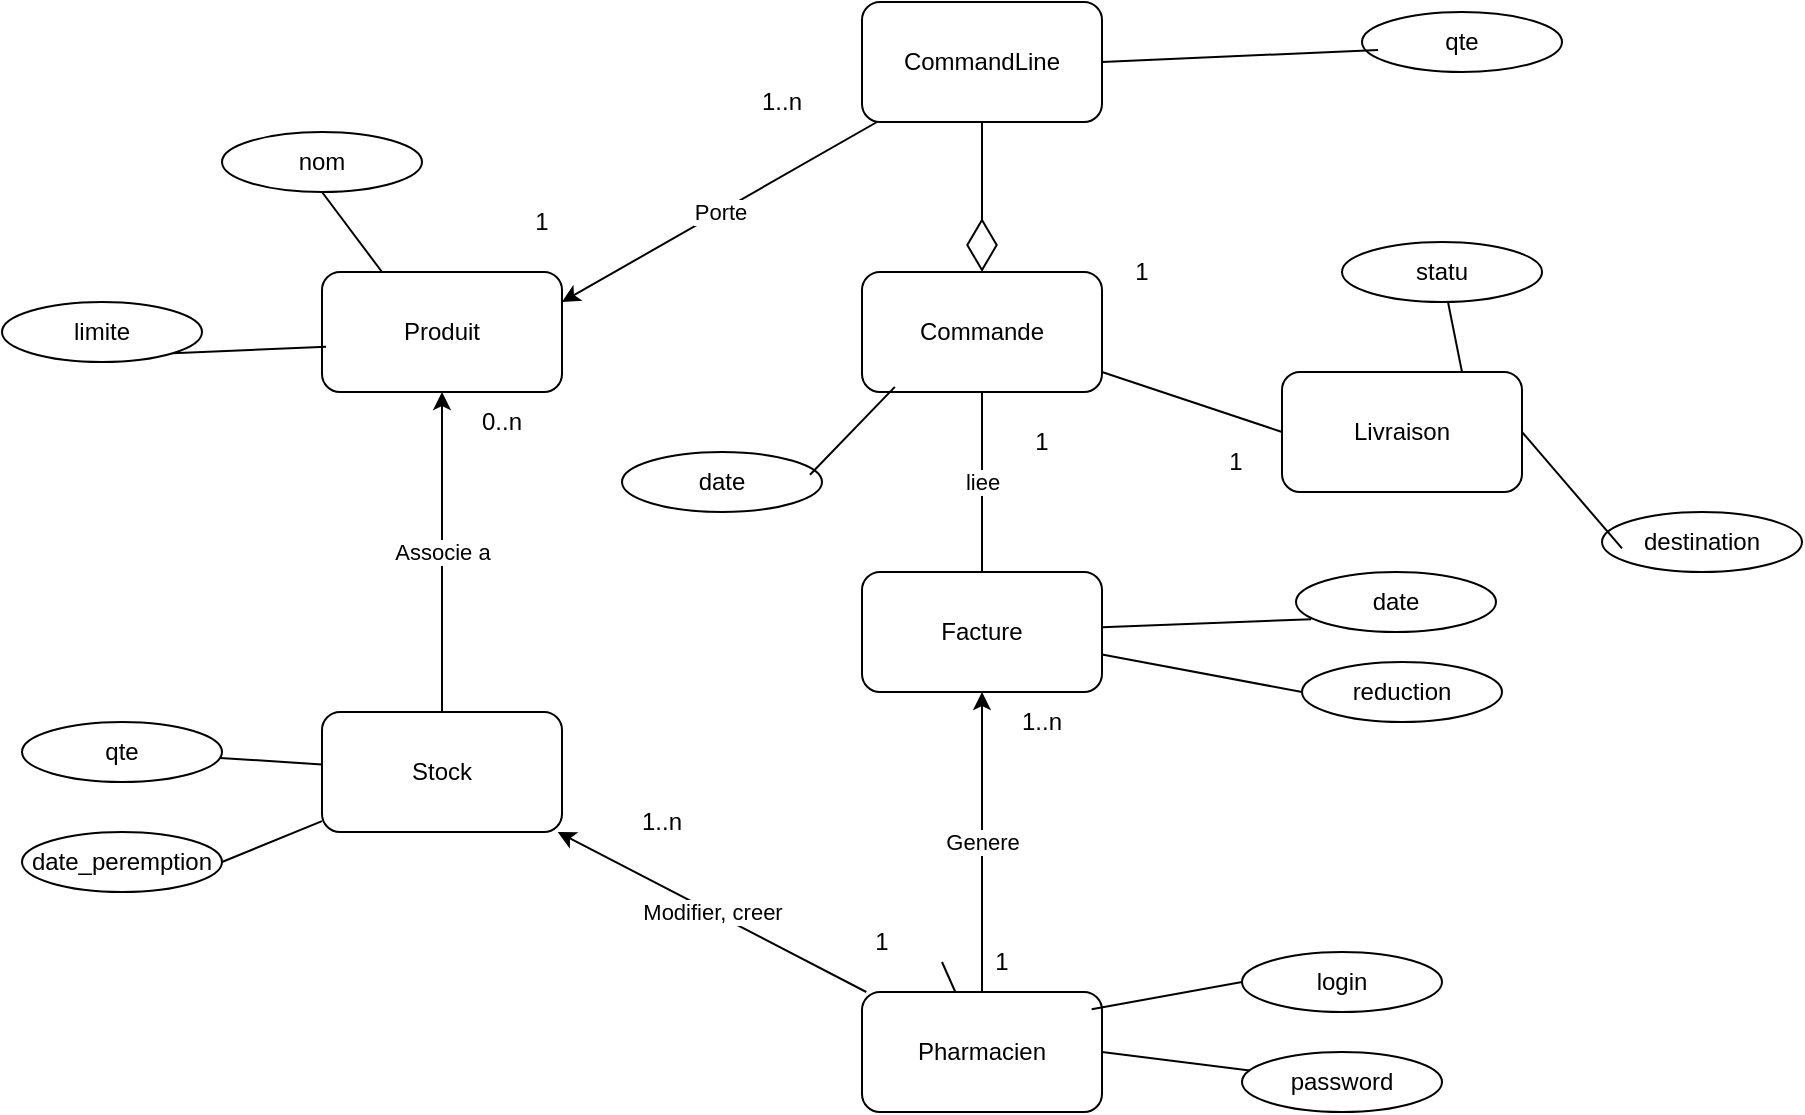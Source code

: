<mxfile version="24.4.8" type="device" pages="2">
  <diagram name="modele conceptuel" id="26KtrjRuUsVt5BbqYtNC">
    <mxGraphModel dx="1036" dy="702" grid="1" gridSize="10" guides="1" tooltips="1" connect="1" arrows="1" fold="1" page="1" pageScale="1" pageWidth="827" pageHeight="1169" math="0" shadow="0">
      <root>
        <mxCell id="0" />
        <mxCell id="1" parent="0" />
        <mxCell id="8cmAypj2QWzAeLMj-amt-1" value="Stock" style="rounded=1;whiteSpace=wrap;html=1;" vertex="1" parent="1">
          <mxGeometry x="340" y="380" width="120" height="60" as="geometry" />
        </mxCell>
        <mxCell id="8cmAypj2QWzAeLMj-amt-2" value="Produit" style="rounded=1;whiteSpace=wrap;html=1;" vertex="1" parent="1">
          <mxGeometry x="340" y="160" width="120" height="60" as="geometry" />
        </mxCell>
        <mxCell id="8cmAypj2QWzAeLMj-amt-3" value="Commande" style="rounded=1;whiteSpace=wrap;html=1;" vertex="1" parent="1">
          <mxGeometry x="610" y="160" width="120" height="60" as="geometry" />
        </mxCell>
        <mxCell id="8cmAypj2QWzAeLMj-amt-4" value="Livraison" style="rounded=1;whiteSpace=wrap;html=1;" vertex="1" parent="1">
          <mxGeometry x="820" y="210" width="120" height="60" as="geometry" />
        </mxCell>
        <mxCell id="8cmAypj2QWzAeLMj-amt-5" value="Pharmacien" style="rounded=1;whiteSpace=wrap;html=1;" vertex="1" parent="1">
          <mxGeometry x="610" y="520" width="120" height="60" as="geometry" />
        </mxCell>
        <mxCell id="8cmAypj2QWzAeLMj-amt-6" value="limite" style="ellipse;whiteSpace=wrap;html=1;" vertex="1" parent="1">
          <mxGeometry x="180" y="175" width="100" height="30" as="geometry" />
        </mxCell>
        <mxCell id="8cmAypj2QWzAeLMj-amt-8" value="" style="endArrow=none;html=1;rounded=0;exitX=1;exitY=1;exitDx=0;exitDy=0;entryX=0.017;entryY=0.623;entryDx=0;entryDy=0;entryPerimeter=0;" edge="1" parent="1" source="8cmAypj2QWzAeLMj-amt-6" target="8cmAypj2QWzAeLMj-amt-2">
          <mxGeometry width="50" height="50" relative="1" as="geometry">
            <mxPoint x="390" y="390" as="sourcePoint" />
            <mxPoint x="440" y="340" as="targetPoint" />
          </mxGeometry>
        </mxCell>
        <mxCell id="8cmAypj2QWzAeLMj-amt-9" value="qte" style="ellipse;whiteSpace=wrap;html=1;" vertex="1" parent="1">
          <mxGeometry x="190" y="385" width="100" height="30" as="geometry" />
        </mxCell>
        <mxCell id="8cmAypj2QWzAeLMj-amt-11" value="" style="endArrow=none;html=1;rounded=0;" edge="1" parent="1" source="8cmAypj2QWzAeLMj-amt-9" target="8cmAypj2QWzAeLMj-amt-1">
          <mxGeometry width="50" height="50" relative="1" as="geometry">
            <mxPoint x="390" y="390" as="sourcePoint" />
            <mxPoint x="440" y="340" as="targetPoint" />
          </mxGeometry>
        </mxCell>
        <mxCell id="8cmAypj2QWzAeLMj-amt-12" value="Associe a" style="endArrow=classic;html=1;rounded=0;exitX=0.5;exitY=0;exitDx=0;exitDy=0;" edge="1" parent="1" source="8cmAypj2QWzAeLMj-amt-1" target="8cmAypj2QWzAeLMj-amt-2">
          <mxGeometry width="50" height="50" relative="1" as="geometry">
            <mxPoint x="430" y="350" as="sourcePoint" />
            <mxPoint x="440" y="340" as="targetPoint" />
          </mxGeometry>
        </mxCell>
        <mxCell id="8cmAypj2QWzAeLMj-amt-14" value="0..n" style="text;html=1;align=center;verticalAlign=middle;whiteSpace=wrap;rounded=0;" vertex="1" parent="1">
          <mxGeometry x="400" y="220" width="60" height="30" as="geometry" />
        </mxCell>
        <mxCell id="8cmAypj2QWzAeLMj-amt-15" value="date_peremption" style="ellipse;whiteSpace=wrap;html=1;" vertex="1" parent="1">
          <mxGeometry x="190" y="440" width="100" height="30" as="geometry" />
        </mxCell>
        <mxCell id="8cmAypj2QWzAeLMj-amt-16" value="" style="endArrow=none;html=1;rounded=0;exitX=1;exitY=0.5;exitDx=0;exitDy=0;" edge="1" parent="1" source="8cmAypj2QWzAeLMj-amt-15" target="8cmAypj2QWzAeLMj-amt-1">
          <mxGeometry width="50" height="50" relative="1" as="geometry">
            <mxPoint x="390" y="390" as="sourcePoint" />
            <mxPoint x="360" y="470" as="targetPoint" />
          </mxGeometry>
        </mxCell>
        <mxCell id="8cmAypj2QWzAeLMj-amt-17" value="login" style="ellipse;whiteSpace=wrap;html=1;" vertex="1" parent="1">
          <mxGeometry x="800" y="500" width="100" height="30" as="geometry" />
        </mxCell>
        <mxCell id="8cmAypj2QWzAeLMj-amt-18" value="password" style="ellipse;whiteSpace=wrap;html=1;" vertex="1" parent="1">
          <mxGeometry x="800" y="550" width="100" height="30" as="geometry" />
        </mxCell>
        <mxCell id="8cmAypj2QWzAeLMj-amt-19" value="" style="endArrow=none;html=1;rounded=0;exitX=0;exitY=0.5;exitDx=0;exitDy=0;" edge="1" parent="1" source="8cmAypj2QWzAeLMj-amt-36" target="8cmAypj2QWzAeLMj-amt-5">
          <mxGeometry width="50" height="50" relative="1" as="geometry">
            <mxPoint x="390" y="390" as="sourcePoint" />
            <mxPoint x="440" y="340" as="targetPoint" />
          </mxGeometry>
        </mxCell>
        <mxCell id="8cmAypj2QWzAeLMj-amt-20" value="" style="endArrow=none;html=1;rounded=0;exitX=1;exitY=0.5;exitDx=0;exitDy=0;" edge="1" parent="1" source="8cmAypj2QWzAeLMj-amt-5" target="8cmAypj2QWzAeLMj-amt-18">
          <mxGeometry width="50" height="50" relative="1" as="geometry">
            <mxPoint x="390" y="390" as="sourcePoint" />
            <mxPoint x="440" y="340" as="targetPoint" />
          </mxGeometry>
        </mxCell>
        <mxCell id="8cmAypj2QWzAeLMj-amt-21" value="Modifier, creer" style="endArrow=classic;html=1;rounded=0;" edge="1" parent="1" source="8cmAypj2QWzAeLMj-amt-5" target="8cmAypj2QWzAeLMj-amt-1">
          <mxGeometry width="50" height="50" relative="1" as="geometry">
            <mxPoint x="390" y="390" as="sourcePoint" />
            <mxPoint x="440" y="340" as="targetPoint" />
          </mxGeometry>
        </mxCell>
        <mxCell id="8cmAypj2QWzAeLMj-amt-22" value="1..n" style="text;html=1;align=center;verticalAlign=middle;whiteSpace=wrap;rounded=0;" vertex="1" parent="1">
          <mxGeometry x="480" y="420" width="60" height="30" as="geometry" />
        </mxCell>
        <mxCell id="8cmAypj2QWzAeLMj-amt-23" value="1" style="text;html=1;align=center;verticalAlign=middle;whiteSpace=wrap;rounded=0;" vertex="1" parent="1">
          <mxGeometry x="590" y="480" width="60" height="30" as="geometry" />
        </mxCell>
        <mxCell id="8cmAypj2QWzAeLMj-amt-24" value="Facture" style="rounded=1;whiteSpace=wrap;html=1;" vertex="1" parent="1">
          <mxGeometry x="610" y="310" width="120" height="60" as="geometry" />
        </mxCell>
        <mxCell id="8cmAypj2QWzAeLMj-amt-25" value="CommandLine" style="rounded=1;whiteSpace=wrap;html=1;" vertex="1" parent="1">
          <mxGeometry x="610" y="25" width="120" height="60" as="geometry" />
        </mxCell>
        <mxCell id="8cmAypj2QWzAeLMj-amt-26" value="Porte" style="endArrow=classic;html=1;rounded=0;entryX=1;entryY=0.25;entryDx=0;entryDy=0;" edge="1" parent="1" source="8cmAypj2QWzAeLMj-amt-25" target="8cmAypj2QWzAeLMj-amt-2">
          <mxGeometry width="50" height="50" relative="1" as="geometry">
            <mxPoint x="390" y="390" as="sourcePoint" />
            <mxPoint x="440" y="340" as="targetPoint" />
          </mxGeometry>
        </mxCell>
        <mxCell id="8cmAypj2QWzAeLMj-amt-27" value="1" style="text;html=1;align=center;verticalAlign=middle;whiteSpace=wrap;rounded=0;" vertex="1" parent="1">
          <mxGeometry x="420" y="120" width="60" height="30" as="geometry" />
        </mxCell>
        <mxCell id="8cmAypj2QWzAeLMj-amt-28" value="1..n" style="text;html=1;align=center;verticalAlign=middle;whiteSpace=wrap;rounded=0;" vertex="1" parent="1">
          <mxGeometry x="540" y="60" width="60" height="30" as="geometry" />
        </mxCell>
        <mxCell id="8cmAypj2QWzAeLMj-amt-31" value="" style="endArrow=diamondThin;endFill=0;endSize=24;html=1;rounded=0;exitX=0.5;exitY=1;exitDx=0;exitDy=0;entryX=0.5;entryY=0;entryDx=0;entryDy=0;" edge="1" parent="1" source="8cmAypj2QWzAeLMj-amt-25" target="8cmAypj2QWzAeLMj-amt-3">
          <mxGeometry width="160" relative="1" as="geometry">
            <mxPoint x="510" y="240" as="sourcePoint" />
            <mxPoint x="490" y="360" as="targetPoint" />
          </mxGeometry>
        </mxCell>
        <mxCell id="8cmAypj2QWzAeLMj-amt-32" value="liee" style="endArrow=none;html=1;rounded=0;exitX=0.5;exitY=0;exitDx=0;exitDy=0;" edge="1" parent="1" source="8cmAypj2QWzAeLMj-amt-24" target="8cmAypj2QWzAeLMj-amt-3">
          <mxGeometry width="50" height="50" relative="1" as="geometry">
            <mxPoint x="390" y="390" as="sourcePoint" />
            <mxPoint x="440" y="340" as="targetPoint" />
          </mxGeometry>
        </mxCell>
        <mxCell id="8cmAypj2QWzAeLMj-amt-33" value="1" style="text;html=1;align=center;verticalAlign=middle;whiteSpace=wrap;rounded=0;" vertex="1" parent="1">
          <mxGeometry x="670" y="230" width="60" height="30" as="geometry" />
        </mxCell>
        <mxCell id="8cmAypj2QWzAeLMj-amt-34" value="1" style="text;html=1;align=center;verticalAlign=middle;whiteSpace=wrap;rounded=0;" vertex="1" parent="1">
          <mxGeometry x="767" y="240" width="60" height="30" as="geometry" />
        </mxCell>
        <mxCell id="8cmAypj2QWzAeLMj-amt-35" value="Genere" style="endArrow=classic;html=1;rounded=0;exitX=0.5;exitY=0;exitDx=0;exitDy=0;entryX=0.5;entryY=1;entryDx=0;entryDy=0;" edge="1" parent="1" source="8cmAypj2QWzAeLMj-amt-5" target="8cmAypj2QWzAeLMj-amt-24">
          <mxGeometry width="50" height="50" relative="1" as="geometry">
            <mxPoint x="390" y="390" as="sourcePoint" />
            <mxPoint x="440" y="340" as="targetPoint" />
          </mxGeometry>
        </mxCell>
        <mxCell id="8cmAypj2QWzAeLMj-amt-37" value="" style="endArrow=none;html=1;rounded=0;exitX=0;exitY=0.5;exitDx=0;exitDy=0;entryX=0.957;entryY=0.143;entryDx=0;entryDy=0;entryPerimeter=0;" edge="1" parent="1" source="8cmAypj2QWzAeLMj-amt-17" target="8cmAypj2QWzAeLMj-amt-5">
          <mxGeometry width="50" height="50" relative="1" as="geometry">
            <mxPoint x="770" y="445" as="sourcePoint" />
            <mxPoint x="740" y="490" as="targetPoint" />
          </mxGeometry>
        </mxCell>
        <mxCell id="8cmAypj2QWzAeLMj-amt-36" value="1" style="text;html=1;align=center;verticalAlign=middle;whiteSpace=wrap;rounded=0;" vertex="1" parent="1">
          <mxGeometry x="650" y="490" width="60" height="30" as="geometry" />
        </mxCell>
        <mxCell id="8cmAypj2QWzAeLMj-amt-38" value="1..n" style="text;html=1;align=center;verticalAlign=middle;whiteSpace=wrap;rounded=0;" vertex="1" parent="1">
          <mxGeometry x="670" y="370" width="60" height="30" as="geometry" />
        </mxCell>
        <mxCell id="8cmAypj2QWzAeLMj-amt-39" value="nom" style="ellipse;whiteSpace=wrap;html=1;" vertex="1" parent="1">
          <mxGeometry x="290" y="90" width="100" height="30" as="geometry" />
        </mxCell>
        <mxCell id="8cmAypj2QWzAeLMj-amt-40" value="" style="endArrow=none;html=1;rounded=0;exitX=0.5;exitY=1;exitDx=0;exitDy=0;entryX=0.25;entryY=0;entryDx=0;entryDy=0;" edge="1" parent="1" source="8cmAypj2QWzAeLMj-amt-39" target="8cmAypj2QWzAeLMj-amt-2">
          <mxGeometry width="50" height="50" relative="1" as="geometry">
            <mxPoint x="275" y="211" as="sourcePoint" />
            <mxPoint x="352" y="207" as="targetPoint" />
          </mxGeometry>
        </mxCell>
        <mxCell id="8cmAypj2QWzAeLMj-amt-41" value="" style="endArrow=none;html=1;rounded=0;entryX=0;entryY=0.5;entryDx=0;entryDy=0;" edge="1" parent="1" source="8cmAypj2QWzAeLMj-amt-3" target="8cmAypj2QWzAeLMj-amt-4">
          <mxGeometry width="50" height="50" relative="1" as="geometry">
            <mxPoint x="390" y="390" as="sourcePoint" />
            <mxPoint x="440" y="340" as="targetPoint" />
          </mxGeometry>
        </mxCell>
        <mxCell id="8cmAypj2QWzAeLMj-amt-42" value="statu" style="ellipse;whiteSpace=wrap;html=1;" vertex="1" parent="1">
          <mxGeometry x="850" y="145" width="100" height="30" as="geometry" />
        </mxCell>
        <mxCell id="8cmAypj2QWzAeLMj-amt-43" value="" style="endArrow=none;html=1;rounded=0;exitX=0.75;exitY=0;exitDx=0;exitDy=0;" edge="1" parent="1" source="8cmAypj2QWzAeLMj-amt-4" target="8cmAypj2QWzAeLMj-amt-42">
          <mxGeometry width="50" height="50" relative="1" as="geometry">
            <mxPoint x="790" y="505" as="sourcePoint" />
            <mxPoint x="733" y="537" as="targetPoint" />
          </mxGeometry>
        </mxCell>
        <mxCell id="8cmAypj2QWzAeLMj-amt-44" value="1" style="text;html=1;align=center;verticalAlign=middle;whiteSpace=wrap;rounded=0;" vertex="1" parent="1">
          <mxGeometry x="720" y="145" width="60" height="30" as="geometry" />
        </mxCell>
        <mxCell id="8cmAypj2QWzAeLMj-amt-46" value="destination" style="ellipse;whiteSpace=wrap;html=1;" vertex="1" parent="1">
          <mxGeometry x="980" y="280" width="100" height="30" as="geometry" />
        </mxCell>
        <mxCell id="8cmAypj2QWzAeLMj-amt-47" value="" style="endArrow=none;html=1;rounded=0;exitX=0.1;exitY=0.607;exitDx=0;exitDy=0;exitPerimeter=0;entryX=1;entryY=0.5;entryDx=0;entryDy=0;" edge="1" parent="1" source="8cmAypj2QWzAeLMj-amt-46" target="8cmAypj2QWzAeLMj-amt-4">
          <mxGeometry width="50" height="50" relative="1" as="geometry">
            <mxPoint x="920" y="220" as="sourcePoint" />
            <mxPoint x="948" y="237" as="targetPoint" />
          </mxGeometry>
        </mxCell>
        <mxCell id="8cmAypj2QWzAeLMj-amt-48" value="qte" style="ellipse;whiteSpace=wrap;html=1;" vertex="1" parent="1">
          <mxGeometry x="860" y="30" width="100" height="30" as="geometry" />
        </mxCell>
        <mxCell id="8cmAypj2QWzAeLMj-amt-49" value="" style="endArrow=none;html=1;rounded=0;exitX=1;exitY=0.5;exitDx=0;exitDy=0;entryX=0.08;entryY=0.633;entryDx=0;entryDy=0;entryPerimeter=0;" edge="1" parent="1" source="8cmAypj2QWzAeLMj-amt-25" target="8cmAypj2QWzAeLMj-amt-48">
          <mxGeometry width="50" height="50" relative="1" as="geometry">
            <mxPoint x="560" y="390" as="sourcePoint" />
            <mxPoint x="780" y="100" as="targetPoint" />
          </mxGeometry>
        </mxCell>
        <mxCell id="8cmAypj2QWzAeLMj-amt-50" value="date" style="ellipse;whiteSpace=wrap;html=1;" vertex="1" parent="1">
          <mxGeometry x="827" y="310" width="100" height="30" as="geometry" />
        </mxCell>
        <mxCell id="8cmAypj2QWzAeLMj-amt-52" value="" style="endArrow=none;html=1;rounded=0;entryX=0.076;entryY=0.787;entryDx=0;entryDy=0;entryPerimeter=0;" edge="1" parent="1" source="8cmAypj2QWzAeLMj-amt-24" target="8cmAypj2QWzAeLMj-amt-50">
          <mxGeometry width="50" height="50" relative="1" as="geometry">
            <mxPoint x="560" y="390" as="sourcePoint" />
            <mxPoint x="610" y="340" as="targetPoint" />
          </mxGeometry>
        </mxCell>
        <mxCell id="8cmAypj2QWzAeLMj-amt-53" value="reduction" style="ellipse;whiteSpace=wrap;html=1;" vertex="1" parent="1">
          <mxGeometry x="830" y="355" width="100" height="30" as="geometry" />
        </mxCell>
        <mxCell id="8cmAypj2QWzAeLMj-amt-55" value="" style="endArrow=none;html=1;rounded=0;entryX=0;entryY=0.5;entryDx=0;entryDy=0;" edge="1" parent="1" source="8cmAypj2QWzAeLMj-amt-24" target="8cmAypj2QWzAeLMj-amt-53">
          <mxGeometry width="50" height="50" relative="1" as="geometry">
            <mxPoint x="740" y="348" as="sourcePoint" />
            <mxPoint x="845" y="344" as="targetPoint" />
          </mxGeometry>
        </mxCell>
        <mxCell id="8cmAypj2QWzAeLMj-amt-56" value="date" style="ellipse;whiteSpace=wrap;html=1;" vertex="1" parent="1">
          <mxGeometry x="490" y="250" width="100" height="30" as="geometry" />
        </mxCell>
        <mxCell id="8cmAypj2QWzAeLMj-amt-57" value="" style="endArrow=none;html=1;rounded=0;entryX=0.137;entryY=0.957;entryDx=0;entryDy=0;entryPerimeter=0;exitX=0.94;exitY=0.38;exitDx=0;exitDy=0;exitPerimeter=0;" edge="1" parent="1" source="8cmAypj2QWzAeLMj-amt-56" target="8cmAypj2QWzAeLMj-amt-3">
          <mxGeometry width="50" height="50" relative="1" as="geometry">
            <mxPoint x="740" y="348" as="sourcePoint" />
            <mxPoint x="845" y="344" as="targetPoint" />
          </mxGeometry>
        </mxCell>
      </root>
    </mxGraphModel>
  </diagram>
  <diagram id="H4PzheLuy81Qct3X1TLB" name="modele relationnel">
    <mxGraphModel dx="1036" dy="702" grid="1" gridSize="10" guides="1" tooltips="1" connect="1" arrows="1" fold="1" page="1" pageScale="1" pageWidth="827" pageHeight="1169" math="0" shadow="0">
      <root>
        <mxCell id="0" />
        <mxCell id="1" parent="0" />
        <mxCell id="wngQM_SlsXTAPxaUSPqK-1" value="Produit" style="swimlane;childLayout=stackLayout;horizontal=1;startSize=50;horizontalStack=0;rounded=1;fontSize=14;fontStyle=0;strokeWidth=2;resizeParent=0;resizeLast=1;shadow=0;dashed=0;align=center;arcSize=4;whiteSpace=wrap;html=1;" vertex="1" parent="1">
          <mxGeometry x="165" y="230" width="160" height="120" as="geometry" />
        </mxCell>
        <mxCell id="wngQM_SlsXTAPxaUSPqK-2" value="&lt;b&gt;-id&amp;nbsp;&lt;br&gt;&lt;/b&gt;-nom" style="align=left;strokeColor=none;fillColor=none;spacingLeft=4;fontSize=12;verticalAlign=top;resizable=0;rotatable=0;part=1;html=1;" vertex="1" parent="wngQM_SlsXTAPxaUSPqK-1">
          <mxGeometry y="50" width="160" height="70" as="geometry" />
        </mxCell>
        <mxCell id="wngQM_SlsXTAPxaUSPqK-3" value="Stock" style="swimlane;childLayout=stackLayout;horizontal=1;startSize=50;horizontalStack=0;rounded=1;fontSize=14;fontStyle=0;strokeWidth=2;resizeParent=0;resizeLast=1;shadow=0;dashed=0;align=center;arcSize=4;whiteSpace=wrap;html=1;" vertex="1" parent="1">
          <mxGeometry x="170" y="420" width="150" height="200" as="geometry" />
        </mxCell>
        <mxCell id="wngQM_SlsXTAPxaUSPqK-4" value="&lt;b&gt;-id&amp;nbsp;&lt;br&gt;&lt;/b&gt;#id_produit&lt;div&gt;-qte&lt;br&gt;&lt;/div&gt;&lt;div&gt;-date_peremtion&lt;/div&gt;&lt;div&gt;#id_pharmacien&lt;br&gt;&lt;/div&gt;" style="align=left;strokeColor=none;fillColor=none;spacingLeft=4;fontSize=12;verticalAlign=top;resizable=0;rotatable=0;part=1;html=1;" vertex="1" parent="wngQM_SlsXTAPxaUSPqK-3">
          <mxGeometry y="50" width="150" height="150" as="geometry" />
        </mxCell>
        <mxCell id="cuvmb_R0KIvU8eFwmrLQ-1" value="Pharmacien" style="swimlane;childLayout=stackLayout;horizontal=1;startSize=50;horizontalStack=0;rounded=1;fontSize=14;fontStyle=0;strokeWidth=2;resizeParent=0;resizeLast=1;shadow=0;dashed=0;align=center;arcSize=4;whiteSpace=wrap;html=1;" vertex="1" parent="1">
          <mxGeometry x="400" y="490" width="150" height="120" as="geometry" />
        </mxCell>
        <mxCell id="cuvmb_R0KIvU8eFwmrLQ-2" value="&lt;b&gt;-id&amp;nbsp;&lt;br&gt;&lt;/b&gt;-login&lt;div&gt;-password&lt;/div&gt;&lt;div&gt;-nom&amp;nbsp;&lt;/div&gt;" style="align=left;strokeColor=none;fillColor=none;spacingLeft=4;fontSize=12;verticalAlign=top;resizable=0;rotatable=0;part=1;html=1;" vertex="1" parent="cuvmb_R0KIvU8eFwmrLQ-1">
          <mxGeometry y="50" width="150" height="70" as="geometry" />
        </mxCell>
        <mxCell id="cuvmb_R0KIvU8eFwmrLQ-3" value="CommandLine" style="swimlane;childLayout=stackLayout;horizontal=1;startSize=50;horizontalStack=0;rounded=1;fontSize=14;fontStyle=0;strokeWidth=2;resizeParent=0;resizeLast=1;shadow=0;dashed=0;align=center;arcSize=4;whiteSpace=wrap;html=1;" vertex="1" parent="1">
          <mxGeometry x="175" y="40" width="150" height="120" as="geometry" />
        </mxCell>
        <mxCell id="cuvmb_R0KIvU8eFwmrLQ-4" value="&lt;b&gt;-id&amp;nbsp;&lt;br&gt;&lt;/b&gt;&lt;div&gt;#id_produit&lt;/div&gt;&lt;div&gt;-qty&lt;/div&gt;&lt;div&gt;&lt;span style=&quot;background-color: initial;&quot;&gt;#id_command&amp;nbsp;&lt;/span&gt;&lt;/div&gt;" style="align=left;strokeColor=none;fillColor=none;spacingLeft=4;fontSize=12;verticalAlign=top;resizable=0;rotatable=0;part=1;html=1;" vertex="1" parent="cuvmb_R0KIvU8eFwmrLQ-3">
          <mxGeometry y="50" width="150" height="70" as="geometry" />
        </mxCell>
        <mxCell id="iY--203wqBfpM-TSVfmP-1" value="Command" style="swimlane;childLayout=stackLayout;horizontal=1;startSize=50;horizontalStack=0;rounded=1;fontSize=14;fontStyle=0;strokeWidth=2;resizeParent=0;resizeLast=1;shadow=0;dashed=0;align=center;arcSize=4;whiteSpace=wrap;html=1;" vertex="1" parent="1">
          <mxGeometry x="400" y="40" width="150" height="120" as="geometry" />
        </mxCell>
        <mxCell id="iY--203wqBfpM-TSVfmP-2" value="&lt;b&gt;-id&amp;nbsp;&lt;br&gt;&lt;/b&gt;&lt;div&gt;-total&lt;/div&gt;&lt;div&gt;&lt;span style=&quot;background-color: initial;&quot;&gt;#id_facture&amp;nbsp;&lt;/span&gt;&lt;br&gt;&lt;/div&gt;" style="align=left;strokeColor=none;fillColor=none;spacingLeft=4;fontSize=12;verticalAlign=top;resizable=0;rotatable=0;part=1;html=1;" vertex="1" parent="iY--203wqBfpM-TSVfmP-1">
          <mxGeometry y="50" width="150" height="70" as="geometry" />
        </mxCell>
        <mxCell id="k_tdZCOqPLvH1-l2qxKq-1" value="Facture" style="swimlane;childLayout=stackLayout;horizontal=1;startSize=50;horizontalStack=0;rounded=1;fontSize=14;fontStyle=0;strokeWidth=2;resizeParent=0;resizeLast=1;shadow=0;dashed=0;align=center;arcSize=4;whiteSpace=wrap;html=1;" vertex="1" parent="1">
          <mxGeometry x="400" y="240" width="150" height="120" as="geometry" />
        </mxCell>
        <mxCell id="k_tdZCOqPLvH1-l2qxKq-2" value="&lt;b&gt;-id&amp;nbsp;&lt;br&gt;&lt;/b&gt;&lt;div&gt;-date&lt;/div&gt;&lt;div&gt;&lt;span style=&quot;background-color: initial;&quot;&gt;-reduction&lt;/span&gt;&lt;/div&gt;&lt;div&gt;&lt;span style=&quot;background-color: initial;&quot;&gt;#id_pharcien&lt;/span&gt;&lt;span style=&quot;background-color: initial;&quot;&gt;&amp;nbsp;&amp;nbsp;&lt;/span&gt;&lt;/div&gt;" style="align=left;strokeColor=none;fillColor=none;spacingLeft=4;fontSize=12;verticalAlign=top;resizable=0;rotatable=0;part=1;html=1;" vertex="1" parent="k_tdZCOqPLvH1-l2qxKq-1">
          <mxGeometry y="50" width="150" height="70" as="geometry" />
        </mxCell>
        <mxCell id="uYVkj6ivke6dF3k3eo6H-1" value="Livraison" style="swimlane;childLayout=stackLayout;horizontal=1;startSize=50;horizontalStack=0;rounded=1;fontSize=14;fontStyle=0;strokeWidth=2;resizeParent=0;resizeLast=1;shadow=0;dashed=0;align=center;arcSize=4;whiteSpace=wrap;html=1;" vertex="1" parent="1">
          <mxGeometry x="630" y="40" width="150" height="160" as="geometry" />
        </mxCell>
        <mxCell id="uYVkj6ivke6dF3k3eo6H-2" value="&lt;b&gt;-id&amp;nbsp;&lt;br&gt;&lt;/b&gt;&lt;div&gt;&lt;span style=&quot;background-color: initial;&quot;&gt;#id_command&lt;/span&gt;&lt;/div&gt;&lt;div&gt;&lt;span style=&quot;background-color: initial;&quot;&gt;-statu&amp;nbsp;&lt;/span&gt;&lt;br&gt;&lt;/div&gt;&lt;div&gt;&lt;span style=&quot;background-color: initial;&quot;&gt;-date&lt;/span&gt;&lt;/div&gt;&lt;div&gt;&lt;span style=&quot;background-color: initial;&quot;&gt;-destination&lt;/span&gt;&lt;/div&gt;" style="align=left;strokeColor=none;fillColor=none;spacingLeft=4;fontSize=12;verticalAlign=top;resizable=0;rotatable=0;part=1;html=1;" vertex="1" parent="uYVkj6ivke6dF3k3eo6H-1">
          <mxGeometry y="50" width="150" height="110" as="geometry" />
        </mxCell>
      </root>
    </mxGraphModel>
  </diagram>
</mxfile>
